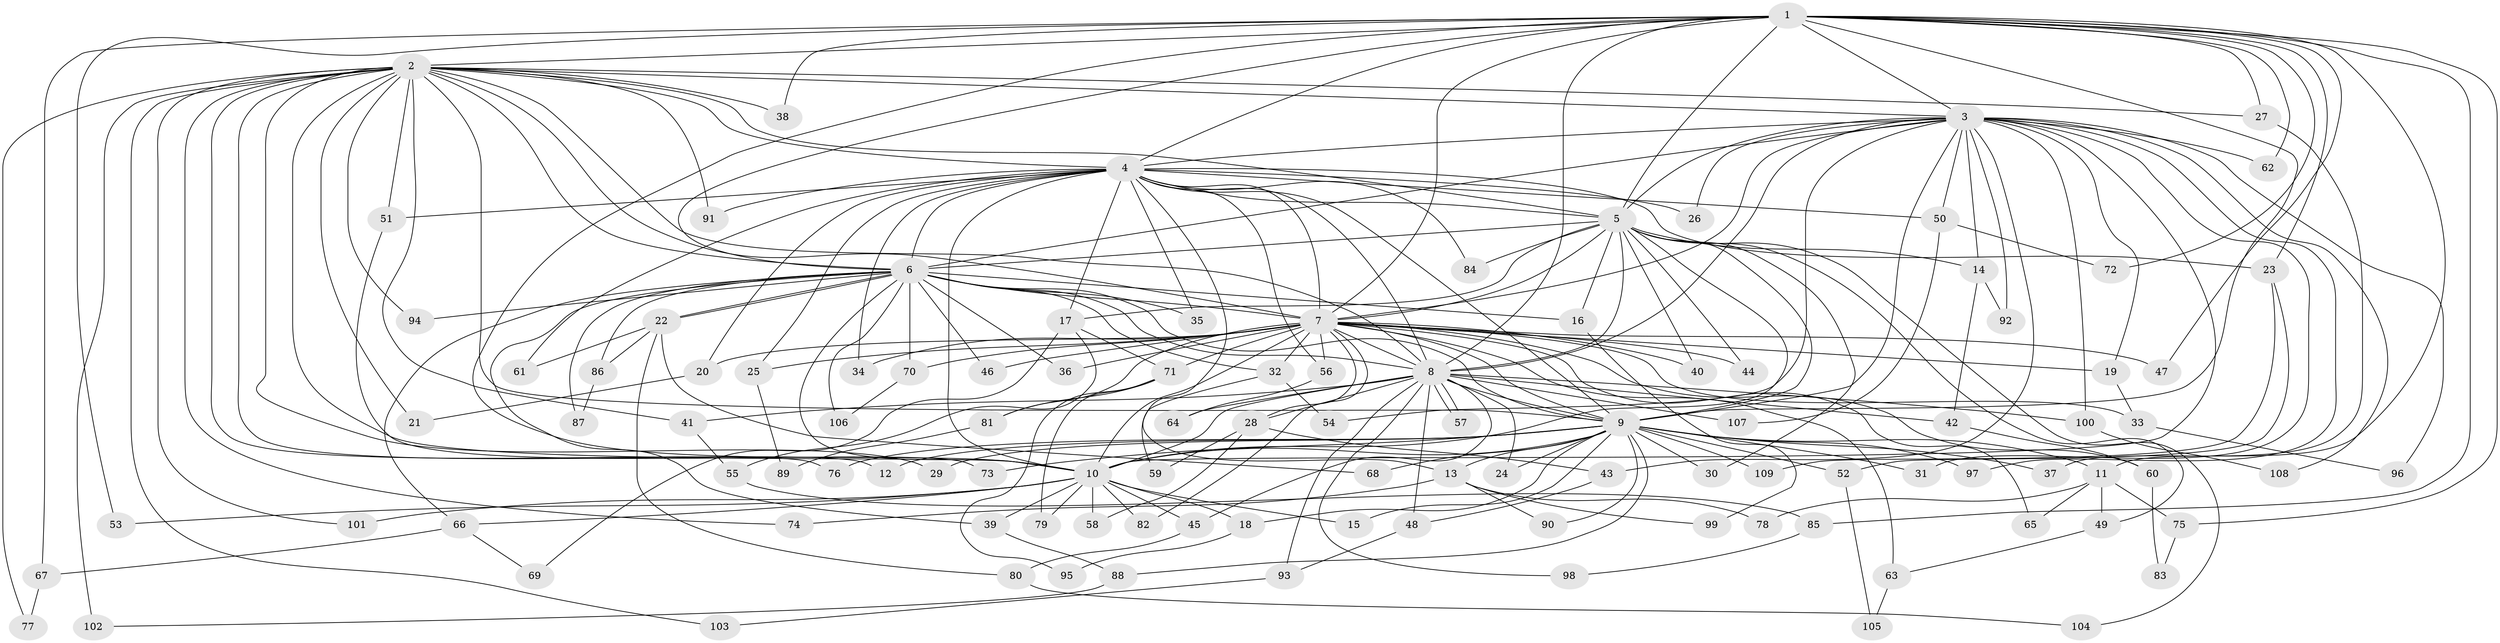// Generated by graph-tools (version 1.1) at 2025/43/03/09/25 04:43:03]
// undirected, 109 vertices, 243 edges
graph export_dot {
graph [start="1"]
  node [color=gray90,style=filled];
  1;
  2;
  3;
  4;
  5;
  6;
  7;
  8;
  9;
  10;
  11;
  12;
  13;
  14;
  15;
  16;
  17;
  18;
  19;
  20;
  21;
  22;
  23;
  24;
  25;
  26;
  27;
  28;
  29;
  30;
  31;
  32;
  33;
  34;
  35;
  36;
  37;
  38;
  39;
  40;
  41;
  42;
  43;
  44;
  45;
  46;
  47;
  48;
  49;
  50;
  51;
  52;
  53;
  54;
  55;
  56;
  57;
  58;
  59;
  60;
  61;
  62;
  63;
  64;
  65;
  66;
  67;
  68;
  69;
  70;
  71;
  72;
  73;
  74;
  75;
  76;
  77;
  78;
  79;
  80;
  81;
  82;
  83;
  84;
  85;
  86;
  87;
  88;
  89;
  90;
  91;
  92;
  93;
  94;
  95;
  96;
  97;
  98;
  99;
  100;
  101;
  102;
  103;
  104;
  105;
  106;
  107;
  108;
  109;
  1 -- 2;
  1 -- 3;
  1 -- 4;
  1 -- 5;
  1 -- 6;
  1 -- 7;
  1 -- 8;
  1 -- 9;
  1 -- 10;
  1 -- 11;
  1 -- 23;
  1 -- 27;
  1 -- 38;
  1 -- 47;
  1 -- 53;
  1 -- 62;
  1 -- 67;
  1 -- 72;
  1 -- 75;
  1 -- 85;
  2 -- 3;
  2 -- 4;
  2 -- 5;
  2 -- 6;
  2 -- 7;
  2 -- 8;
  2 -- 9;
  2 -- 10;
  2 -- 12;
  2 -- 21;
  2 -- 27;
  2 -- 29;
  2 -- 38;
  2 -- 41;
  2 -- 51;
  2 -- 74;
  2 -- 76;
  2 -- 77;
  2 -- 91;
  2 -- 94;
  2 -- 101;
  2 -- 102;
  2 -- 103;
  3 -- 4;
  3 -- 5;
  3 -- 6;
  3 -- 7;
  3 -- 8;
  3 -- 9;
  3 -- 10;
  3 -- 14;
  3 -- 19;
  3 -- 26;
  3 -- 31;
  3 -- 43;
  3 -- 50;
  3 -- 54;
  3 -- 62;
  3 -- 92;
  3 -- 96;
  3 -- 97;
  3 -- 100;
  3 -- 108;
  4 -- 5;
  4 -- 6;
  4 -- 7;
  4 -- 8;
  4 -- 9;
  4 -- 10;
  4 -- 13;
  4 -- 17;
  4 -- 20;
  4 -- 23;
  4 -- 25;
  4 -- 26;
  4 -- 34;
  4 -- 35;
  4 -- 50;
  4 -- 51;
  4 -- 56;
  4 -- 61;
  4 -- 84;
  4 -- 91;
  5 -- 6;
  5 -- 7;
  5 -- 8;
  5 -- 9;
  5 -- 10;
  5 -- 14;
  5 -- 16;
  5 -- 17;
  5 -- 30;
  5 -- 40;
  5 -- 44;
  5 -- 49;
  5 -- 84;
  5 -- 104;
  6 -- 7;
  6 -- 8;
  6 -- 9;
  6 -- 10;
  6 -- 16;
  6 -- 22;
  6 -- 22;
  6 -- 32;
  6 -- 35;
  6 -- 36;
  6 -- 39;
  6 -- 46;
  6 -- 66;
  6 -- 70;
  6 -- 86;
  6 -- 87;
  6 -- 94;
  6 -- 106;
  7 -- 8;
  7 -- 9;
  7 -- 10;
  7 -- 19;
  7 -- 20;
  7 -- 25;
  7 -- 28;
  7 -- 32;
  7 -- 33;
  7 -- 34;
  7 -- 36;
  7 -- 40;
  7 -- 44;
  7 -- 46;
  7 -- 47;
  7 -- 56;
  7 -- 60;
  7 -- 63;
  7 -- 65;
  7 -- 70;
  7 -- 71;
  7 -- 81;
  7 -- 82;
  8 -- 9;
  8 -- 10;
  8 -- 24;
  8 -- 28;
  8 -- 41;
  8 -- 42;
  8 -- 45;
  8 -- 48;
  8 -- 57;
  8 -- 57;
  8 -- 64;
  8 -- 93;
  8 -- 98;
  8 -- 100;
  8 -- 107;
  9 -- 10;
  9 -- 11;
  9 -- 12;
  9 -- 13;
  9 -- 15;
  9 -- 18;
  9 -- 24;
  9 -- 29;
  9 -- 30;
  9 -- 31;
  9 -- 37;
  9 -- 52;
  9 -- 68;
  9 -- 73;
  9 -- 76;
  9 -- 88;
  9 -- 90;
  9 -- 97;
  9 -- 109;
  10 -- 15;
  10 -- 18;
  10 -- 39;
  10 -- 45;
  10 -- 53;
  10 -- 58;
  10 -- 66;
  10 -- 79;
  10 -- 82;
  10 -- 101;
  11 -- 49;
  11 -- 65;
  11 -- 75;
  11 -- 78;
  13 -- 74;
  13 -- 78;
  13 -- 90;
  13 -- 99;
  14 -- 42;
  14 -- 92;
  16 -- 99;
  17 -- 55;
  17 -- 69;
  17 -- 71;
  18 -- 95;
  19 -- 33;
  20 -- 21;
  22 -- 61;
  22 -- 68;
  22 -- 80;
  22 -- 86;
  23 -- 52;
  23 -- 109;
  25 -- 89;
  27 -- 37;
  28 -- 43;
  28 -- 58;
  28 -- 59;
  32 -- 54;
  32 -- 59;
  33 -- 96;
  39 -- 88;
  41 -- 55;
  42 -- 60;
  43 -- 48;
  45 -- 80;
  48 -- 93;
  49 -- 63;
  50 -- 72;
  50 -- 107;
  51 -- 73;
  52 -- 105;
  55 -- 85;
  56 -- 64;
  60 -- 83;
  63 -- 105;
  66 -- 67;
  66 -- 69;
  67 -- 77;
  70 -- 106;
  71 -- 79;
  71 -- 81;
  71 -- 95;
  75 -- 83;
  80 -- 104;
  81 -- 89;
  85 -- 98;
  86 -- 87;
  88 -- 102;
  93 -- 103;
  100 -- 108;
}
